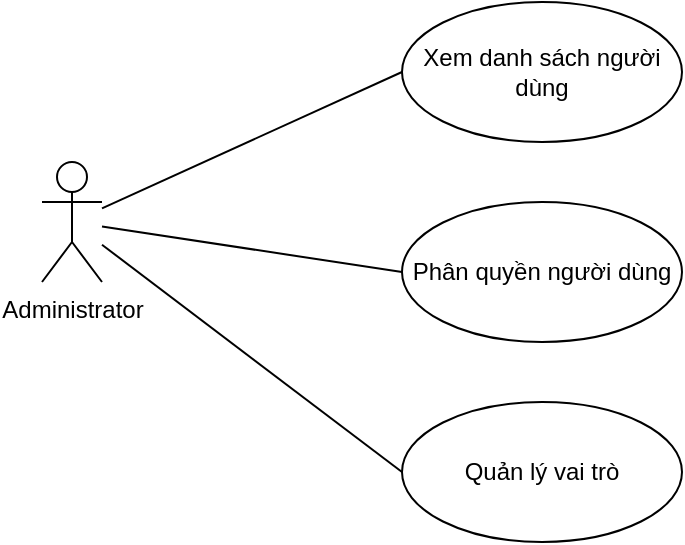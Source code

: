 <mxfile version="22.1.21">
  <diagram id="use-case-diagram" name="Use Case Diagram">
    <mxGraphModel dx="0" dy="0" grid="1" gridSize="10" guides="1" tooltips="1" connect="1" arrows="1" fold="1" page="1" pageScale="1" pageWidth="850" pageHeight="1100" math="0" shadow="0">
      <root>
        <mxCell id="0"/>
        <mxCell id="1" parent="0"/>
        
        <!-- Actors -->
        <mxCell id="admin" value="Administrator" style="shape=umlActor;verticalLabelPosition=bottom;verticalAlign=top;html=1;" vertex="1" parent="1">
          <mxGeometry x="120" y="200" width="30" height="60" as="geometry"/>
        </mxCell>

        <!-- Use Cases -->
        <mxCell id="uc1" value="Xem danh sách người dùng" style="ellipse;whiteSpace=wrap;html=1;" vertex="1" parent="1">
          <mxGeometry x="300" y="120" width="140" height="70" as="geometry"/>
        </mxCell>

        <mxCell id="uc2" value="Phân quyền người dùng" style="ellipse;whiteSpace=wrap;html=1;" vertex="1" parent="1">
          <mxGeometry x="300" y="220" width="140" height="70" as="geometry"/>
        </mxCell>

        <mxCell id="uc3" value="Quản lý vai trò" style="ellipse;whiteSpace=wrap;html=1;" vertex="1" parent="1">
          <mxGeometry x="300" y="320" width="140" height="70" as="geometry"/>
        </mxCell>

        <!-- Lines -->
        <mxCell id="line1" value="" style="endArrow=none;html=1;rounded=0;entryX=0;entryY=0.5;entryDx=0;entryDy=0;" edge="1" parent="1" source="admin" target="uc1">
          <mxGeometry width="50" height="50" relative="1" as="geometry"/>
        </mxCell>

        <mxCell id="line2" value="" style="endArrow=none;html=1;rounded=0;entryX=0;entryY=0.5;entryDx=0;entryDy=0;" edge="1" parent="1" source="admin" target="uc2">
          <mxGeometry width="50" height="50" relative="1" as="geometry"/>
        </mxCell>

        <mxCell id="line3" value="" style="endArrow=none;html=1;rounded=0;entryX=0;entryY=0.5;entryDx=0;entryDy=0;" edge="1" parent="1" source="admin" target="uc3">
          <mxGeometry width="50" height="50" relative="1" as="geometry"/>
        </mxCell>

      </root>
    </mxGraphModel>
  </diagram>
</mxfile>

